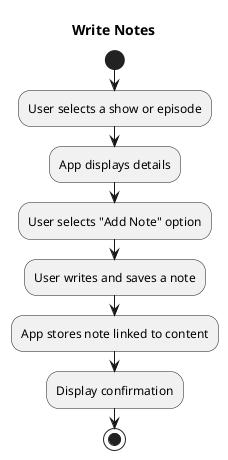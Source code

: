 @startuml
title Write Notes
start

:User selects a show or episode;
:App displays details;
:User selects "Add Note" option;
:User writes and saves a note;
:App stores note linked to content;
:Display confirmation;

stop
@enduml
